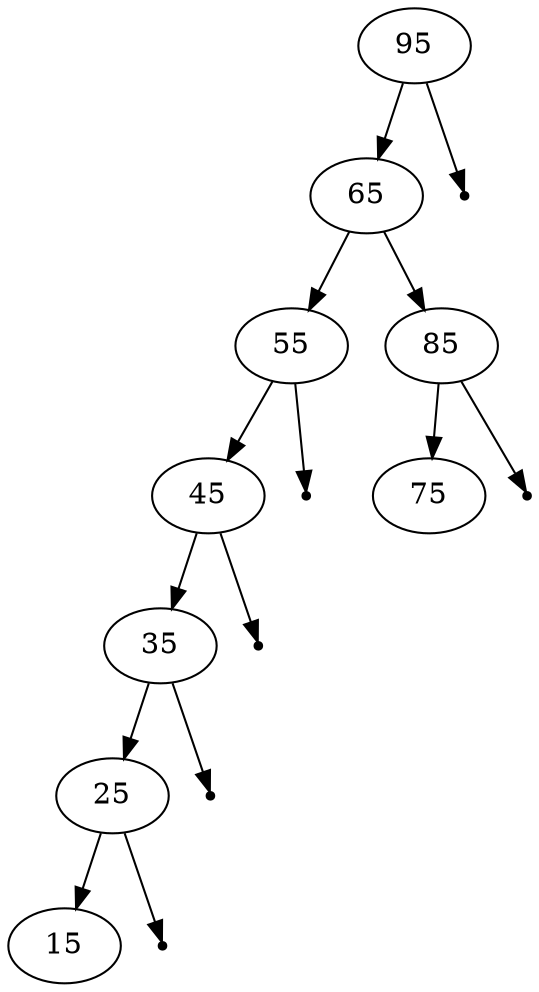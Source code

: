 digraph G { 
  graph [ordering="out"];
  null0 [shape=point];
  null1 [shape=point];
  null2 [shape=point];
  null3 [shape=point];
  null4 [shape=point];
  null5 [shape=point];
  95 -> 65
  95 -> null0
  65 -> 55
  65 -> 85
  85 -> 75
  85 -> null5

  55 -> 45
  55 -> null4
  45 -> 35
  45 -> null1
  35 -> 25
  35 -> null2
  25 -> 15
  25 -> null3
}

